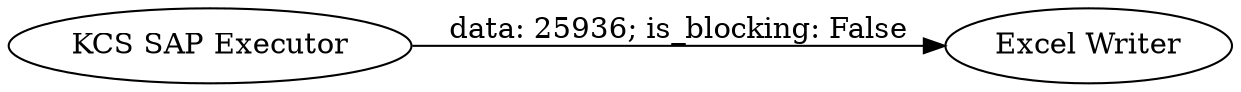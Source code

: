 digraph {
	"-1360848671913249029_2" [label="Excel Writer"]
	"-1360848671913249029_1" [label="KCS SAP Executor"]
	"-1360848671913249029_1" -> "-1360848671913249029_2" [label="data: 25936; is_blocking: False"]
	rankdir=LR
}

